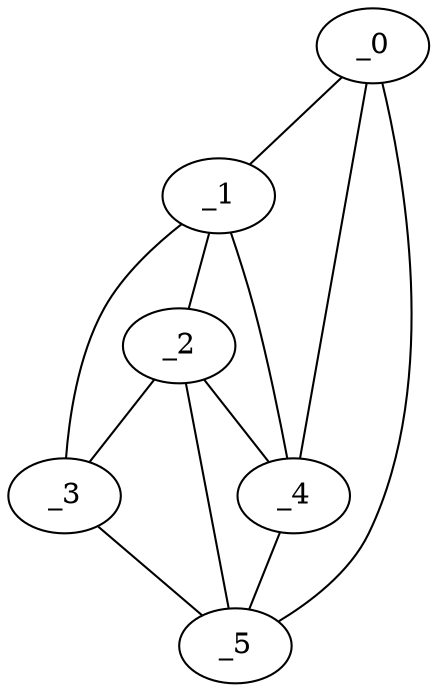 graph "obj2__190.gxl" {
	_0	 [x=69,
		y=63];
	_1	 [x=80,
		y=18];
	_0 -- _1	 [valence=1];
	_4	 [x=84,
		y=16];
	_0 -- _4	 [valence=2];
	_5	 [x=90,
		y=9];
	_0 -- _5	 [valence=1];
	_2	 [x=82,
		y=13];
	_1 -- _2	 [valence=1];
	_3	 [x=84,
		y=3];
	_1 -- _3	 [valence=1];
	_1 -- _4	 [valence=2];
	_2 -- _3	 [valence=1];
	_2 -- _4	 [valence=2];
	_2 -- _5	 [valence=2];
	_3 -- _5	 [valence=1];
	_4 -- _5	 [valence=2];
}
